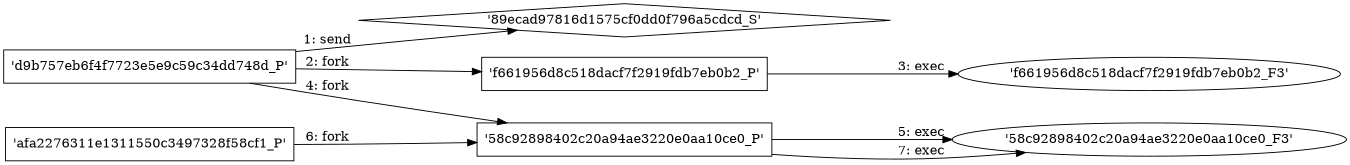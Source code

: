 digraph "D:\Learning\Paper\apt\基于CTI的攻击预警\Dataset\攻击图\ASGfromALLCTI\Partnering with the AV ecosystem to protect our Windows 10 customers.dot" {
rankdir="LR"
size="9"
fixedsize="false"
splines="true"
nodesep=0.3
ranksep=0
fontsize=10
overlap="scalexy"
engine= "neato"
	"'89ecad97816d1575cf0dd0f796a5cdcd_S'" [node_type=Socket shape=diamond]
	"'d9b757eb6f4f7723e5e9c59c34dd748d_P'" [node_type=Process shape=box]
	"'d9b757eb6f4f7723e5e9c59c34dd748d_P'" -> "'89ecad97816d1575cf0dd0f796a5cdcd_S'" [label="1: send"]
	"'d9b757eb6f4f7723e5e9c59c34dd748d_P'" [node_type=Process shape=box]
	"'f661956d8c518dacf7f2919fdb7eb0b2_P'" [node_type=Process shape=box]
	"'d9b757eb6f4f7723e5e9c59c34dd748d_P'" -> "'f661956d8c518dacf7f2919fdb7eb0b2_P'" [label="2: fork"]
	"'f661956d8c518dacf7f2919fdb7eb0b2_P'" [node_type=Process shape=box]
	"'f661956d8c518dacf7f2919fdb7eb0b2_F3'" [node_type=File shape=ellipse]
	"'f661956d8c518dacf7f2919fdb7eb0b2_P'" -> "'f661956d8c518dacf7f2919fdb7eb0b2_F3'" [label="3: exec"]
	"'d9b757eb6f4f7723e5e9c59c34dd748d_P'" [node_type=Process shape=box]
	"'58c92898402c20a94ae3220e0aa10ce0_P'" [node_type=Process shape=box]
	"'d9b757eb6f4f7723e5e9c59c34dd748d_P'" -> "'58c92898402c20a94ae3220e0aa10ce0_P'" [label="4: fork"]
	"'58c92898402c20a94ae3220e0aa10ce0_P'" [node_type=Process shape=box]
	"'58c92898402c20a94ae3220e0aa10ce0_F3'" [node_type=File shape=ellipse]
	"'58c92898402c20a94ae3220e0aa10ce0_P'" -> "'58c92898402c20a94ae3220e0aa10ce0_F3'" [label="5: exec"]
	"'afa2276311e1311550c3497328f58cf1_P'" [node_type=Process shape=box]
	"'58c92898402c20a94ae3220e0aa10ce0_P'" [node_type=Process shape=box]
	"'afa2276311e1311550c3497328f58cf1_P'" -> "'58c92898402c20a94ae3220e0aa10ce0_P'" [label="6: fork"]
	"'58c92898402c20a94ae3220e0aa10ce0_P'" [node_type=Process shape=box]
	"'58c92898402c20a94ae3220e0aa10ce0_F3'" [node_type=File shape=ellipse]
	"'58c92898402c20a94ae3220e0aa10ce0_P'" -> "'58c92898402c20a94ae3220e0aa10ce0_F3'" [label="7: exec"]
}
